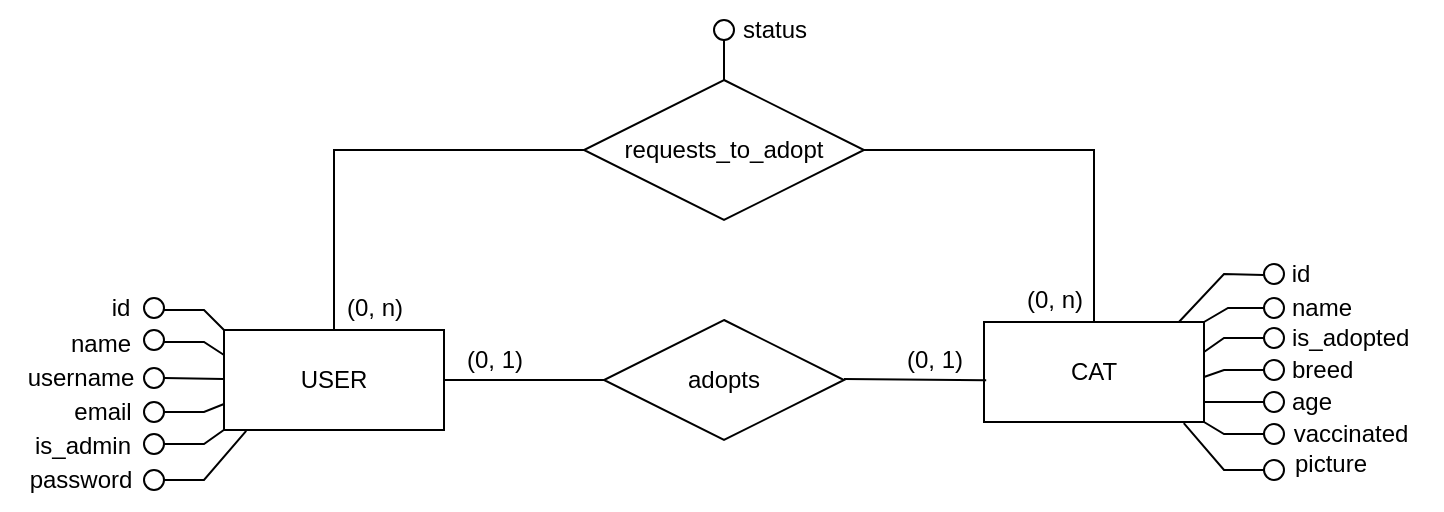 <mxfile version="27.0.4">
  <diagram name="Page-1" id="vHG7mOKKZMKuYX-PGG-n">
    <mxGraphModel dx="883" dy="458" grid="0" gridSize="10" guides="1" tooltips="1" connect="1" arrows="1" fold="1" page="1" pageScale="1" pageWidth="1100" pageHeight="850" math="0" shadow="0">
      <root>
        <mxCell id="0" />
        <mxCell id="1" parent="0" />
        <mxCell id="097z2trLRk12nKmmqsXY-2" value="USER" style="rounded=0;whiteSpace=wrap;html=1;fillColor=none;" parent="1" vertex="1">
          <mxGeometry x="304" y="405" width="110" height="50" as="geometry" />
        </mxCell>
        <mxCell id="097z2trLRk12nKmmqsXY-5" value="&lt;div&gt;adopts&lt;/div&gt;" style="shape=rhombus;perimeter=rhombusPerimeter;whiteSpace=wrap;html=1;align=center;fillColor=none;" parent="1" vertex="1">
          <mxGeometry x="494" y="400" width="120" height="60" as="geometry" />
        </mxCell>
        <mxCell id="097z2trLRk12nKmmqsXY-6" value="" style="endArrow=none;html=1;rounded=0;entryX=0;entryY=0.5;entryDx=0;entryDy=0;exitX=1;exitY=0.5;exitDx=0;exitDy=0;" parent="1" source="097z2trLRk12nKmmqsXY-2" target="097z2trLRk12nKmmqsXY-5" edge="1">
          <mxGeometry width="50" height="50" relative="1" as="geometry">
            <mxPoint x="534" y="510" as="sourcePoint" />
            <mxPoint x="584" y="460" as="targetPoint" />
          </mxGeometry>
        </mxCell>
        <mxCell id="097z2trLRk12nKmmqsXY-7" value="" style="endArrow=none;html=1;rounded=0;exitX=1;exitY=0.5;exitDx=0;exitDy=0;entryX=0.01;entryY=0.583;entryDx=0;entryDy=0;entryPerimeter=0;" parent="1" target="097z2trLRk12nKmmqsXY-31" edge="1">
          <mxGeometry width="50" height="50" relative="1" as="geometry">
            <mxPoint x="614" y="429.5" as="sourcePoint" />
            <mxPoint x="694" y="430" as="targetPoint" />
          </mxGeometry>
        </mxCell>
        <mxCell id="097z2trLRk12nKmmqsXY-9" value="" style="ellipse;whiteSpace=wrap;html=1;aspect=fixed;fillColor=light-dark(#FFFFFF,#F9FBFF);" parent="1" vertex="1">
          <mxGeometry x="264" y="424" width="10" height="10" as="geometry" />
        </mxCell>
        <mxCell id="097z2trLRk12nKmmqsXY-10" value="" style="endArrow=none;html=1;rounded=0;exitX=1;exitY=0.5;exitDx=0;exitDy=0;entryX=-0.001;entryY=0.491;entryDx=0;entryDy=0;entryPerimeter=0;" parent="1" source="097z2trLRk12nKmmqsXY-9" target="097z2trLRk12nKmmqsXY-2" edge="1">
          <mxGeometry width="50" height="50" relative="1" as="geometry">
            <mxPoint x="254" y="437" as="sourcePoint" />
            <mxPoint x="304" y="429.5" as="targetPoint" />
          </mxGeometry>
        </mxCell>
        <mxCell id="097z2trLRk12nKmmqsXY-11" value="name" style="text;html=1;align=center;verticalAlign=middle;resizable=0;points=[];autosize=1;strokeColor=none;fillColor=none;" parent="1" vertex="1">
          <mxGeometry x="217" y="397" width="50" height="30" as="geometry" />
        </mxCell>
        <mxCell id="097z2trLRk12nKmmqsXY-13" value="" style="endArrow=none;html=1;rounded=0;exitX=1;exitY=0.5;exitDx=0;exitDy=0;entryX=0;entryY=0.5;entryDx=0;entryDy=0;" parent="1" source="OTOVHvQYVz1heglmI_JG-7" edge="1">
          <mxGeometry width="50" height="50" relative="1" as="geometry">
            <mxPoint x="254" y="442" as="sourcePoint" />
            <mxPoint x="304" y="442" as="targetPoint" />
            <Array as="points">
              <mxPoint x="294" y="446" />
            </Array>
          </mxGeometry>
        </mxCell>
        <mxCell id="097z2trLRk12nKmmqsXY-14" value="username" style="text;html=1;align=center;verticalAlign=middle;resizable=0;points=[];autosize=1;strokeColor=none;fillColor=none;" parent="1" vertex="1">
          <mxGeometry x="192" y="414" width="80" height="30" as="geometry" />
        </mxCell>
        <mxCell id="097z2trLRk12nKmmqsXY-15" value="" style="ellipse;whiteSpace=wrap;html=1;aspect=fixed;fillColor=none;" parent="1" vertex="1">
          <mxGeometry x="264" y="457" width="10" height="10" as="geometry" />
        </mxCell>
        <mxCell id="097z2trLRk12nKmmqsXY-16" value="" style="endArrow=none;html=1;rounded=0;exitX=1;exitY=0.5;exitDx=0;exitDy=0;entryX=-0.001;entryY=0.76;entryDx=0;entryDy=0;entryPerimeter=0;" parent="1" source="097z2trLRk12nKmmqsXY-15" edge="1">
          <mxGeometry width="50" height="50" relative="1" as="geometry">
            <mxPoint x="254" y="467" as="sourcePoint" />
            <mxPoint x="303.89" y="455" as="targetPoint" />
            <Array as="points">
              <mxPoint x="294" y="462" />
            </Array>
          </mxGeometry>
        </mxCell>
        <mxCell id="097z2trLRk12nKmmqsXY-17" value="email" style="text;html=1;align=center;verticalAlign=middle;resizable=0;points=[];autosize=1;strokeColor=none;fillColor=none;" parent="1" vertex="1">
          <mxGeometry x="218" y="431" width="50" height="30" as="geometry" />
        </mxCell>
        <mxCell id="097z2trLRk12nKmmqsXY-18" value="" style="ellipse;whiteSpace=wrap;html=1;aspect=fixed;" parent="1" vertex="1">
          <mxGeometry x="824" y="420" width="10" height="10" as="geometry" />
        </mxCell>
        <mxCell id="097z2trLRk12nKmmqsXY-22" value="" style="endArrow=none;html=1;rounded=0;exitX=1;exitY=0.25;exitDx=0;exitDy=0;entryX=0;entryY=0.5;entryDx=0;entryDy=0;" parent="1" target="097z2trLRk12nKmmqsXY-18" edge="1">
          <mxGeometry width="50" height="50" relative="1" as="geometry">
            <mxPoint x="794.0" y="428.5" as="sourcePoint" />
            <mxPoint x="834" y="436" as="targetPoint" />
            <Array as="points">
              <mxPoint x="804" y="425" />
            </Array>
          </mxGeometry>
        </mxCell>
        <mxCell id="097z2trLRk12nKmmqsXY-28" value="" style="endArrow=none;html=1;rounded=0;exitX=1;exitY=1;exitDx=0;exitDy=0;entryX=0;entryY=0.5;entryDx=0;entryDy=0;" parent="1" source="097z2trLRk12nKmmqsXY-31" target="097z2trLRk12nKmmqsXY-34" edge="1">
          <mxGeometry width="50" height="50" relative="1" as="geometry">
            <mxPoint x="794.0" y="453.5" as="sourcePoint" />
            <mxPoint x="834" y="465" as="targetPoint" />
            <Array as="points">
              <mxPoint x="804" y="457" />
            </Array>
          </mxGeometry>
        </mxCell>
        <mxCell id="097z2trLRk12nKmmqsXY-29" value="" style="endArrow=none;html=1;rounded=0;exitX=1;exitY=0.5;exitDx=0;exitDy=0;entryX=0;entryY=0.5;entryDx=0;entryDy=0;" parent="1" target="097z2trLRk12nKmmqsXY-33" edge="1">
          <mxGeometry width="50" height="50" relative="1" as="geometry">
            <mxPoint x="794.0" y="441" as="sourcePoint" />
            <mxPoint x="834.15" y="452.44" as="targetPoint" />
          </mxGeometry>
        </mxCell>
        <mxCell id="097z2trLRk12nKmmqsXY-30" value="" style="endArrow=none;html=1;rounded=0;exitX=0.985;exitY=0.713;exitDx=0;exitDy=0;exitPerimeter=0;entryX=0;entryY=0.5;entryDx=0;entryDy=0;" parent="1" edge="1">
          <mxGeometry width="50" height="50" relative="1" as="geometry">
            <mxPoint x="794.0" y="416" as="sourcePoint" />
            <mxPoint x="824.0" y="409.0" as="targetPoint" />
            <Array as="points">
              <mxPoint x="804" y="409" />
            </Array>
          </mxGeometry>
        </mxCell>
        <mxCell id="097z2trLRk12nKmmqsXY-31" value="CAT" style="rounded=0;whiteSpace=wrap;html=1;fillColor=none;" parent="1" vertex="1">
          <mxGeometry x="684" y="401" width="110" height="50" as="geometry" />
        </mxCell>
        <mxCell id="097z2trLRk12nKmmqsXY-32" value="" style="ellipse;whiteSpace=wrap;html=1;aspect=fixed;" parent="1" vertex="1">
          <mxGeometry x="824" y="389" width="10" height="10" as="geometry" />
        </mxCell>
        <mxCell id="097z2trLRk12nKmmqsXY-33" value="" style="ellipse;whiteSpace=wrap;html=1;aspect=fixed;" parent="1" vertex="1">
          <mxGeometry x="824" y="436" width="10" height="10" as="geometry" />
        </mxCell>
        <mxCell id="097z2trLRk12nKmmqsXY-34" value="" style="ellipse;whiteSpace=wrap;html=1;aspect=fixed;" parent="1" vertex="1">
          <mxGeometry x="824" y="452" width="10" height="10" as="geometry" />
        </mxCell>
        <mxCell id="097z2trLRk12nKmmqsXY-35" value="name" style="text;html=1;align=left;verticalAlign=middle;resizable=0;points=[];autosize=1;strokeColor=none;fillColor=none;" parent="1" vertex="1">
          <mxGeometry x="836" y="379" width="50" height="30" as="geometry" />
        </mxCell>
        <mxCell id="OTOVHvQYVz1heglmI_JG-1" value="breed" style="text;html=1;align=left;verticalAlign=middle;resizable=0;points=[];autosize=1;strokeColor=none;fillColor=none;" parent="1" vertex="1">
          <mxGeometry x="836" y="410" width="50" height="30" as="geometry" />
        </mxCell>
        <mxCell id="OTOVHvQYVz1heglmI_JG-2" value="age" style="text;html=1;align=left;verticalAlign=middle;resizable=0;points=[];autosize=1;strokeColor=none;fillColor=none;" parent="1" vertex="1">
          <mxGeometry x="836" y="426" width="40" height="30" as="geometry" />
        </mxCell>
        <mxCell id="OTOVHvQYVz1heglmI_JG-5" value="vaccinated" style="text;html=1;align=center;verticalAlign=middle;resizable=0;points=[];autosize=1;strokeColor=none;fillColor=none;" parent="1" vertex="1">
          <mxGeometry x="827" y="442" width="80" height="30" as="geometry" />
        </mxCell>
        <mxCell id="OTOVHvQYVz1heglmI_JG-6" value="" style="endArrow=none;html=1;rounded=0;exitX=0.887;exitY=-0.003;exitDx=0;exitDy=0;exitPerimeter=0;entryX=-0.021;entryY=0.552;entryDx=0;entryDy=0;entryPerimeter=0;" parent="1" source="097z2trLRk12nKmmqsXY-31" target="OTOVHvQYVz1heglmI_JG-8" edge="1">
          <mxGeometry width="50" height="50" relative="1" as="geometry">
            <mxPoint x="784.0" y="400" as="sourcePoint" />
            <mxPoint x="834" y="370" as="targetPoint" />
            <Array as="points">
              <mxPoint x="804" y="377" />
            </Array>
          </mxGeometry>
        </mxCell>
        <mxCell id="OTOVHvQYVz1heglmI_JG-8" value="" style="ellipse;whiteSpace=wrap;html=1;aspect=fixed;fillColor=light-dark(#FFFFFF,#FEF8FF);" parent="1" vertex="1">
          <mxGeometry x="824" y="372" width="10" height="10" as="geometry" />
        </mxCell>
        <mxCell id="OTOVHvQYVz1heglmI_JG-9" value="id" style="text;html=1;align=center;verticalAlign=middle;resizable=0;points=[];autosize=1;strokeColor=none;fillColor=none;" parent="1" vertex="1">
          <mxGeometry x="827" y="362" width="30" height="30" as="geometry" />
        </mxCell>
        <mxCell id="OTOVHvQYVz1heglmI_JG-10" value="(0, 1)" style="text;html=1;align=center;verticalAlign=middle;resizable=0;points=[];autosize=1;strokeColor=none;fillColor=none;" parent="1" vertex="1">
          <mxGeometry x="414" y="405" width="50" height="30" as="geometry" />
        </mxCell>
        <mxCell id="OTOVHvQYVz1heglmI_JG-11" value="(0, 1)" style="text;html=1;align=center;verticalAlign=middle;resizable=0;points=[];autosize=1;strokeColor=none;fillColor=none;" parent="1" vertex="1">
          <mxGeometry x="634" y="405" width="50" height="30" as="geometry" />
        </mxCell>
        <mxCell id="OTOVHvQYVz1heglmI_JG-12" value="" style="endArrow=none;html=1;rounded=0;exitX=0.989;exitY=0.604;exitDx=0;exitDy=0;entryX=0;entryY=0;entryDx=0;entryDy=0;exitPerimeter=0;" parent="1" source="OTOVHvQYVz1heglmI_JG-13" target="097z2trLRk12nKmmqsXY-2" edge="1">
          <mxGeometry width="50" height="50" relative="1" as="geometry">
            <mxPoint x="254" y="386" as="sourcePoint" />
            <mxPoint x="304" y="386" as="targetPoint" />
            <Array as="points">
              <mxPoint x="294" y="395" />
            </Array>
          </mxGeometry>
        </mxCell>
        <mxCell id="OTOVHvQYVz1heglmI_JG-13" value="" style="ellipse;whiteSpace=wrap;html=1;aspect=fixed;fillColor=light-dark(#FFFFFF,#FEF8FF);" parent="1" vertex="1">
          <mxGeometry x="264" y="389" width="10" height="10" as="geometry" />
        </mxCell>
        <mxCell id="OTOVHvQYVz1heglmI_JG-14" value="id" style="text;html=1;align=center;verticalAlign=middle;resizable=0;points=[];autosize=1;strokeColor=none;fillColor=none;" parent="1" vertex="1">
          <mxGeometry x="237" y="379" width="30" height="30" as="geometry" />
        </mxCell>
        <mxCell id="BjRblmnfcvMmh_3Kh4f8-1" value="" style="endArrow=none;html=1;rounded=0;exitX=1;exitY=0.5;exitDx=0;exitDy=0;entryX=1;entryY=0.5;entryDx=0;entryDy=0;" parent="1" source="OTOVHvQYVz1heglmI_JG-7" target="OTOVHvQYVz1heglmI_JG-7" edge="1">
          <mxGeometry width="50" height="50" relative="1" as="geometry">
            <mxPoint x="254" y="442" as="sourcePoint" />
            <mxPoint x="304" y="442" as="targetPoint" />
          </mxGeometry>
        </mxCell>
        <mxCell id="OTOVHvQYVz1heglmI_JG-7" value="" style="ellipse;whiteSpace=wrap;html=1;aspect=fixed;fillColor=light-dark(#FFFFFF,#FEF8FF);" parent="1" vertex="1">
          <mxGeometry x="264" y="441" width="10" height="10" as="geometry" />
        </mxCell>
        <mxCell id="BjRblmnfcvMmh_3Kh4f8-2" value="" style="endArrow=none;html=1;rounded=0;exitX=0.989;exitY=0.604;exitDx=0;exitDy=0;entryX=0;entryY=0.25;entryDx=0;entryDy=0;exitPerimeter=0;" parent="1" source="BjRblmnfcvMmh_3Kh4f8-3" target="097z2trLRk12nKmmqsXY-2" edge="1">
          <mxGeometry width="50" height="50" relative="1" as="geometry">
            <mxPoint x="264" y="396" as="sourcePoint" />
            <mxPoint x="314" y="415" as="targetPoint" />
            <Array as="points">
              <mxPoint x="294" y="411" />
            </Array>
          </mxGeometry>
        </mxCell>
        <mxCell id="BjRblmnfcvMmh_3Kh4f8-3" value="" style="ellipse;whiteSpace=wrap;html=1;aspect=fixed;fillColor=none;" parent="1" vertex="1">
          <mxGeometry x="264" y="405" width="10" height="10" as="geometry" />
        </mxCell>
        <mxCell id="BjRblmnfcvMmh_3Kh4f8-5" value="" style="ellipse;whiteSpace=wrap;html=1;aspect=fixed;" parent="1" vertex="1">
          <mxGeometry x="264" y="475" width="10" height="10" as="geometry" />
        </mxCell>
        <mxCell id="BjRblmnfcvMmh_3Kh4f8-6" value="" style="endArrow=none;html=1;rounded=0;exitX=1;exitY=0.5;exitDx=0;exitDy=0;entryX=0.101;entryY=1.008;entryDx=0;entryDy=0;entryPerimeter=0;" parent="1" source="BjRblmnfcvMmh_3Kh4f8-5" target="097z2trLRk12nKmmqsXY-2" edge="1">
          <mxGeometry width="50" height="50" relative="1" as="geometry">
            <mxPoint x="264" y="477" as="sourcePoint" />
            <mxPoint x="313.89" y="465" as="targetPoint" />
            <Array as="points">
              <mxPoint x="294" y="480" />
            </Array>
          </mxGeometry>
        </mxCell>
        <mxCell id="BjRblmnfcvMmh_3Kh4f8-7" value="password" style="text;html=1;align=center;verticalAlign=middle;resizable=0;points=[];autosize=1;strokeColor=none;fillColor=none;" parent="1" vertex="1">
          <mxGeometry x="197" y="465" width="70" height="30" as="geometry" />
        </mxCell>
        <mxCell id="BjRblmnfcvMmh_3Kh4f8-9" value="&lt;div&gt;requests_to&lt;span style=&quot;background-color: transparent; color: light-dark(rgb(0, 0, 0), rgb(255, 255, 255));&quot;&gt;_&lt;/span&gt;&lt;span style=&quot;background-color: transparent; color: light-dark(rgb(0, 0, 0), rgb(255, 255, 255));&quot;&gt;adopt&lt;/span&gt;&lt;/div&gt;" style="shape=rhombus;perimeter=rhombusPerimeter;whiteSpace=wrap;html=1;align=center;fillColor=none;" parent="1" vertex="1">
          <mxGeometry x="484" y="280" width="140" height="70" as="geometry" />
        </mxCell>
        <mxCell id="BjRblmnfcvMmh_3Kh4f8-10" value="" style="endArrow=none;html=1;rounded=0;entryX=0;entryY=0.5;entryDx=0;entryDy=0;exitX=0.5;exitY=0;exitDx=0;exitDy=0;" parent="1" source="097z2trLRk12nKmmqsXY-2" target="BjRblmnfcvMmh_3Kh4f8-9" edge="1">
          <mxGeometry width="50" height="50" relative="1" as="geometry">
            <mxPoint x="424" y="440" as="sourcePoint" />
            <mxPoint x="504" y="440" as="targetPoint" />
            <Array as="points">
              <mxPoint x="359" y="315" />
            </Array>
          </mxGeometry>
        </mxCell>
        <mxCell id="BjRblmnfcvMmh_3Kh4f8-11" value="" style="endArrow=none;html=1;rounded=0;entryX=1;entryY=0.5;entryDx=0;entryDy=0;exitX=0.5;exitY=0;exitDx=0;exitDy=0;" parent="1" source="097z2trLRk12nKmmqsXY-31" target="BjRblmnfcvMmh_3Kh4f8-9" edge="1">
          <mxGeometry width="50" height="50" relative="1" as="geometry">
            <mxPoint x="369" y="415" as="sourcePoint" />
            <mxPoint x="504" y="325" as="targetPoint" />
            <Array as="points">
              <mxPoint x="739" y="315" />
            </Array>
          </mxGeometry>
        </mxCell>
        <mxCell id="BjRblmnfcvMmh_3Kh4f8-12" value="(0, n)" style="text;html=1;align=center;verticalAlign=middle;resizable=0;points=[];autosize=1;strokeColor=none;fillColor=none;" parent="1" vertex="1">
          <mxGeometry x="354" y="379" width="50" height="30" as="geometry" />
        </mxCell>
        <mxCell id="BjRblmnfcvMmh_3Kh4f8-13" value="(0, n)" style="text;html=1;align=center;verticalAlign=middle;resizable=0;points=[];autosize=1;strokeColor=none;fillColor=none;" parent="1" vertex="1">
          <mxGeometry x="694" y="375" width="50" height="30" as="geometry" />
        </mxCell>
        <mxCell id="BjRblmnfcvMmh_3Kh4f8-14" value="" style="endArrow=none;html=1;rounded=0;exitX=0.5;exitY=0;exitDx=0;exitDy=0;entryX=0;entryY=0.5;entryDx=0;entryDy=0;" parent="1" source="BjRblmnfcvMmh_3Kh4f8-9" target="BjRblmnfcvMmh_3Kh4f8-15" edge="1">
          <mxGeometry width="50" height="50" relative="1" as="geometry">
            <mxPoint x="554.0" y="259" as="sourcePoint" />
            <mxPoint x="594" y="259" as="targetPoint" />
          </mxGeometry>
        </mxCell>
        <mxCell id="BjRblmnfcvMmh_3Kh4f8-15" value="" style="ellipse;whiteSpace=wrap;html=1;aspect=fixed;direction=south;" parent="1" vertex="1">
          <mxGeometry x="549" y="250" width="10" height="10" as="geometry" />
        </mxCell>
        <mxCell id="BjRblmnfcvMmh_3Kh4f8-16" value="status" style="text;html=1;align=center;verticalAlign=middle;resizable=0;points=[];autosize=1;strokeColor=none;fillColor=none;" parent="1" vertex="1">
          <mxGeometry x="549" y="240" width="60" height="30" as="geometry" />
        </mxCell>
        <mxCell id="BjRblmnfcvMmh_3Kh4f8-17" value="" style="endArrow=none;html=1;rounded=0;entryX=0;entryY=0.5;entryDx=0;entryDy=0;exitX=0.908;exitY=1.011;exitDx=0;exitDy=0;exitPerimeter=0;" parent="1" source="097z2trLRk12nKmmqsXY-31" target="BjRblmnfcvMmh_3Kh4f8-18" edge="1">
          <mxGeometry width="50" height="50" relative="1" as="geometry">
            <mxPoint x="794" y="466" as="sourcePoint" />
            <mxPoint x="834" y="484" as="targetPoint" />
            <Array as="points">
              <mxPoint x="804" y="475" />
            </Array>
          </mxGeometry>
        </mxCell>
        <mxCell id="BjRblmnfcvMmh_3Kh4f8-18" value="" style="ellipse;whiteSpace=wrap;html=1;aspect=fixed;" parent="1" vertex="1">
          <mxGeometry x="824" y="470" width="10" height="10" as="geometry" />
        </mxCell>
        <mxCell id="BjRblmnfcvMmh_3Kh4f8-19" value="picture" style="text;html=1;align=center;verticalAlign=middle;resizable=0;points=[];autosize=1;strokeColor=none;fillColor=none;" parent="1" vertex="1">
          <mxGeometry x="827" y="457" width="60" height="30" as="geometry" />
        </mxCell>
        <mxCell id="BjRblmnfcvMmh_3Kh4f8-34" value="is_admin" style="text;html=1;align=center;verticalAlign=middle;resizable=0;points=[];autosize=1;strokeColor=none;fillColor=none;" parent="1" vertex="1">
          <mxGeometry x="198" y="448" width="70" height="30" as="geometry" />
        </mxCell>
        <mxCell id="49SyVEpURKM8DkUBVbyi-1" value="" style="endArrow=none;html=1;rounded=0;exitX=1;exitY=0;exitDx=0;exitDy=0;entryX=0;entryY=0.5;entryDx=0;entryDy=0;" edge="1" parent="1" source="097z2trLRk12nKmmqsXY-31" target="097z2trLRk12nKmmqsXY-32">
          <mxGeometry width="50" height="50" relative="1" as="geometry">
            <mxPoint x="804.0" y="426" as="sourcePoint" />
            <mxPoint x="834.0" y="419.0" as="targetPoint" />
            <Array as="points">
              <mxPoint x="806" y="394" />
            </Array>
          </mxGeometry>
        </mxCell>
        <mxCell id="49SyVEpURKM8DkUBVbyi-2" value="" style="ellipse;whiteSpace=wrap;html=1;aspect=fixed;" vertex="1" parent="1">
          <mxGeometry x="824" y="404" width="10" height="10" as="geometry" />
        </mxCell>
        <mxCell id="49SyVEpURKM8DkUBVbyi-4" value="is_adopted" style="text;html=1;align=left;verticalAlign=middle;resizable=0;points=[];autosize=1;strokeColor=none;fillColor=none;" vertex="1" parent="1">
          <mxGeometry x="836" y="396" width="77" height="26" as="geometry" />
        </mxCell>
      </root>
    </mxGraphModel>
  </diagram>
</mxfile>
